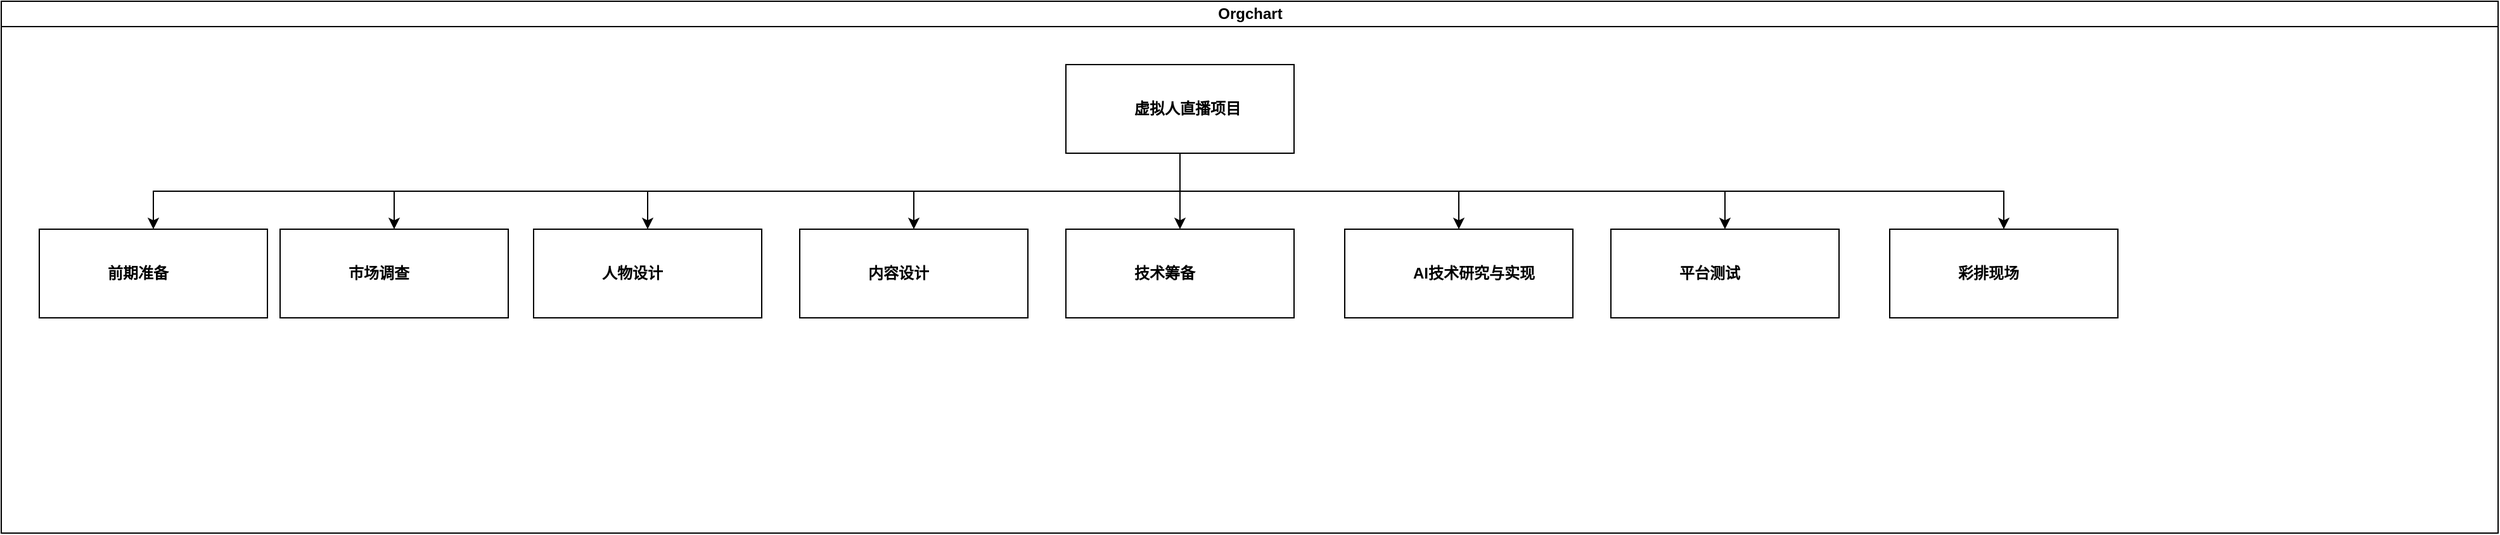 <mxfile version="21.3.8" type="github">
  <diagram id="prtHgNgQTEPvFCAcTncT" name="Page-1">
    <mxGraphModel dx="1975" dy="1054" grid="1" gridSize="10" guides="1" tooltips="1" connect="1" arrows="1" fold="1" page="1" pageScale="1" pageWidth="827" pageHeight="1169" math="0" shadow="0">
      <root>
        <mxCell id="0" />
        <mxCell id="1" parent="0" />
        <mxCell id="dNxyNK7c78bLwvsdeMH5-11" value="Orgchart" style="swimlane;html=1;startSize=20;horizontal=1;containerType=tree;glass=0;" parent="1" vertex="1">
          <mxGeometry x="70" y="100" width="1970" height="420" as="geometry" />
        </mxCell>
        <UserObject label="虚拟人直播项目" name="Tessa Miller" position="CFO" location="Office 1" email="me@example.com" placeholders="1" link="https://www.draw.io" id="dNxyNK7c78bLwvsdeMH5-12">
          <mxCell style="label;image=https://cdn3.iconfinder.com/data/icons/user-avatars-1/512/users-3-128.png;whiteSpace=wrap;html=1;rounded=0;glass=0;treeMoving=1;treeFolding=1;" parent="dNxyNK7c78bLwvsdeMH5-11" vertex="1">
            <mxGeometry x="840" y="50" width="180" height="70" as="geometry" />
          </mxCell>
        </UserObject>
        <mxCell id="TravhF-JC82XG-4IXTbQ-30" value="" style="edgeStyle=orthogonalEdgeStyle;rounded=0;orthogonalLoop=1;jettySize=auto;html=1;" edge="1" source="dNxyNK7c78bLwvsdeMH5-12" target="TravhF-JC82XG-4IXTbQ-31" parent="dNxyNK7c78bLwvsdeMH5-11">
          <mxGeometry relative="1" as="geometry">
            <Array as="points">
              <mxPoint x="930" y="150" />
              <mxPoint x="720" y="150" />
            </Array>
          </mxGeometry>
        </mxCell>
        <UserObject label="内容设计" name="Tessa Miller" position="CFO" location="Office 1" email="me@example.com" placeholders="1" link="https://www.draw.io" id="TravhF-JC82XG-4IXTbQ-31">
          <mxCell style="label;image=https://cdn3.iconfinder.com/data/icons/user-avatars-1/512/users-3-128.png;whiteSpace=wrap;html=1;rounded=0;glass=0;treeMoving=1;treeFolding=1;" vertex="1" parent="dNxyNK7c78bLwvsdeMH5-11">
            <mxGeometry x="630" y="180" width="180" height="70" as="geometry" />
          </mxCell>
        </UserObject>
        <mxCell id="TravhF-JC82XG-4IXTbQ-32" value="" style="edgeStyle=orthogonalEdgeStyle;rounded=0;orthogonalLoop=1;jettySize=auto;html=1;" edge="1" source="dNxyNK7c78bLwvsdeMH5-12" target="TravhF-JC82XG-4IXTbQ-33" parent="dNxyNK7c78bLwvsdeMH5-11">
          <mxGeometry relative="1" as="geometry">
            <Array as="points">
              <mxPoint x="930" y="150" />
              <mxPoint x="510" y="150" />
            </Array>
          </mxGeometry>
        </mxCell>
        <UserObject label="人物设计" name="Tessa Miller" position="CFO" location="Office 1" email="me@example.com" placeholders="1" link="https://www.draw.io" id="TravhF-JC82XG-4IXTbQ-33">
          <mxCell style="label;image=https://cdn3.iconfinder.com/data/icons/user-avatars-1/512/users-3-128.png;whiteSpace=wrap;html=1;rounded=0;glass=0;treeMoving=1;treeFolding=1;" vertex="1" parent="dNxyNK7c78bLwvsdeMH5-11">
            <mxGeometry x="420" y="180" width="180" height="70" as="geometry" />
          </mxCell>
        </UserObject>
        <mxCell id="TravhF-JC82XG-4IXTbQ-34" value="" style="edgeStyle=orthogonalEdgeStyle;rounded=0;orthogonalLoop=1;jettySize=auto;html=1;" edge="1" source="dNxyNK7c78bLwvsdeMH5-12" target="TravhF-JC82XG-4IXTbQ-35" parent="dNxyNK7c78bLwvsdeMH5-11">
          <mxGeometry relative="1" as="geometry">
            <Array as="points">
              <mxPoint x="930" y="150" />
              <mxPoint x="930" y="150" />
            </Array>
          </mxGeometry>
        </mxCell>
        <UserObject label="技术筹备" name="Tessa Miller" position="CFO" location="Office 1" email="me@example.com" placeholders="1" link="https://www.draw.io" id="TravhF-JC82XG-4IXTbQ-35">
          <mxCell style="label;image=https://cdn3.iconfinder.com/data/icons/user-avatars-1/512/users-3-128.png;whiteSpace=wrap;html=1;rounded=0;glass=0;treeMoving=1;treeFolding=1;" vertex="1" parent="dNxyNK7c78bLwvsdeMH5-11">
            <mxGeometry x="840" y="180" width="180" height="70" as="geometry" />
          </mxCell>
        </UserObject>
        <mxCell id="TravhF-JC82XG-4IXTbQ-36" value="" style="edgeStyle=orthogonalEdgeStyle;rounded=0;orthogonalLoop=1;jettySize=auto;html=1;" edge="1" source="dNxyNK7c78bLwvsdeMH5-12" target="TravhF-JC82XG-4IXTbQ-37" parent="dNxyNK7c78bLwvsdeMH5-11">
          <mxGeometry relative="1" as="geometry">
            <Array as="points">
              <mxPoint x="930" y="150" />
              <mxPoint x="120" y="150" />
            </Array>
          </mxGeometry>
        </mxCell>
        <UserObject label="前期准备" name="Tessa Miller" position="CFO" location="Office 1" email="me@example.com" placeholders="1" link="https://www.draw.io" id="TravhF-JC82XG-4IXTbQ-37">
          <mxCell style="label;image=https://cdn3.iconfinder.com/data/icons/user-avatars-1/512/users-3-128.png;whiteSpace=wrap;html=1;rounded=0;glass=0;treeMoving=1;treeFolding=1;" vertex="1" parent="dNxyNK7c78bLwvsdeMH5-11">
            <mxGeometry x="30" y="180" width="180" height="70" as="geometry" />
          </mxCell>
        </UserObject>
        <mxCell id="TravhF-JC82XG-4IXTbQ-38" value="" style="edgeStyle=orthogonalEdgeStyle;rounded=0;orthogonalLoop=1;jettySize=auto;html=1;" edge="1" source="dNxyNK7c78bLwvsdeMH5-12" target="TravhF-JC82XG-4IXTbQ-39" parent="dNxyNK7c78bLwvsdeMH5-11">
          <mxGeometry relative="1" as="geometry">
            <Array as="points">
              <mxPoint x="930" y="150" />
              <mxPoint x="310" y="150" />
            </Array>
          </mxGeometry>
        </mxCell>
        <UserObject label="市场调查" name="Tessa Miller" position="CFO" location="Office 1" email="me@example.com" placeholders="1" link="https://www.draw.io" id="TravhF-JC82XG-4IXTbQ-39">
          <mxCell style="label;image=https://cdn3.iconfinder.com/data/icons/user-avatars-1/512/users-3-128.png;whiteSpace=wrap;html=1;rounded=0;glass=0;treeMoving=1;treeFolding=1;" vertex="1" parent="dNxyNK7c78bLwvsdeMH5-11">
            <mxGeometry x="220" y="180" width="180" height="70" as="geometry" />
          </mxCell>
        </UserObject>
        <mxCell id="TravhF-JC82XG-4IXTbQ-40" value="" style="edgeStyle=orthogonalEdgeStyle;rounded=0;orthogonalLoop=1;jettySize=auto;html=1;" edge="1" source="dNxyNK7c78bLwvsdeMH5-12" target="TravhF-JC82XG-4IXTbQ-41" parent="dNxyNK7c78bLwvsdeMH5-11">
          <mxGeometry relative="1" as="geometry">
            <Array as="points">
              <mxPoint x="930" y="150" />
              <mxPoint x="1150" y="150" />
            </Array>
          </mxGeometry>
        </mxCell>
        <UserObject label="AI技术研究与实现" name="Tessa Miller" position="CFO" location="Office 1" email="me@example.com" placeholders="1" link="https://www.draw.io" id="TravhF-JC82XG-4IXTbQ-41">
          <mxCell style="label;image=https://cdn3.iconfinder.com/data/icons/user-avatars-1/512/users-3-128.png;whiteSpace=wrap;html=1;rounded=0;glass=0;treeMoving=1;treeFolding=1;" vertex="1" parent="dNxyNK7c78bLwvsdeMH5-11">
            <mxGeometry x="1060" y="180" width="180" height="70" as="geometry" />
          </mxCell>
        </UserObject>
        <mxCell id="TravhF-JC82XG-4IXTbQ-42" value="" style="edgeStyle=orthogonalEdgeStyle;rounded=0;orthogonalLoop=1;jettySize=auto;html=1;" edge="1" source="dNxyNK7c78bLwvsdeMH5-12" target="TravhF-JC82XG-4IXTbQ-43" parent="dNxyNK7c78bLwvsdeMH5-11">
          <mxGeometry relative="1" as="geometry">
            <Array as="points">
              <mxPoint x="930" y="150" />
              <mxPoint x="1360" y="150" />
            </Array>
          </mxGeometry>
        </mxCell>
        <UserObject label="平台测试" name="Tessa Miller" position="CFO" location="Office 1" email="me@example.com" placeholders="1" link="https://www.draw.io" id="TravhF-JC82XG-4IXTbQ-43">
          <mxCell style="label;image=https://cdn3.iconfinder.com/data/icons/user-avatars-1/512/users-3-128.png;whiteSpace=wrap;html=1;rounded=0;glass=0;treeMoving=1;treeFolding=1;" vertex="1" parent="dNxyNK7c78bLwvsdeMH5-11">
            <mxGeometry x="1270" y="180" width="180" height="70" as="geometry" />
          </mxCell>
        </UserObject>
        <mxCell id="TravhF-JC82XG-4IXTbQ-44" value="" style="edgeStyle=orthogonalEdgeStyle;rounded=0;orthogonalLoop=1;jettySize=auto;html=1;" edge="1" source="dNxyNK7c78bLwvsdeMH5-12" target="TravhF-JC82XG-4IXTbQ-45" parent="dNxyNK7c78bLwvsdeMH5-11">
          <mxGeometry relative="1" as="geometry">
            <Array as="points">
              <mxPoint x="930" y="150" />
              <mxPoint x="1580" y="150" />
            </Array>
          </mxGeometry>
        </mxCell>
        <UserObject label="彩排现场" name="Tessa Miller" position="CFO" location="Office 1" email="me@example.com" placeholders="1" link="https://www.draw.io" id="TravhF-JC82XG-4IXTbQ-45">
          <mxCell style="label;image=https://cdn3.iconfinder.com/data/icons/user-avatars-1/512/users-3-128.png;whiteSpace=wrap;html=1;rounded=0;glass=0;treeMoving=1;treeFolding=1;" vertex="1" parent="dNxyNK7c78bLwvsdeMH5-11">
            <mxGeometry x="1490" y="180" width="180" height="70" as="geometry" />
          </mxCell>
        </UserObject>
      </root>
    </mxGraphModel>
  </diagram>
</mxfile>
